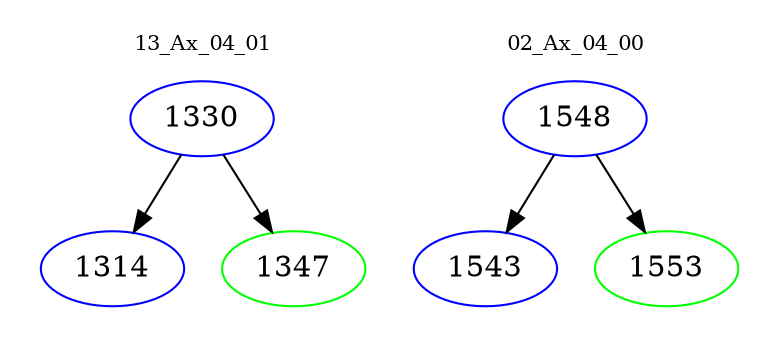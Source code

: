 digraph{
subgraph cluster_0 {
color = white
label = "13_Ax_04_01";
fontsize=10;
T0_1330 [label="1330", color="blue"]
T0_1330 -> T0_1314 [color="black"]
T0_1314 [label="1314", color="blue"]
T0_1330 -> T0_1347 [color="black"]
T0_1347 [label="1347", color="green"]
}
subgraph cluster_1 {
color = white
label = "02_Ax_04_00";
fontsize=10;
T1_1548 [label="1548", color="blue"]
T1_1548 -> T1_1543 [color="black"]
T1_1543 [label="1543", color="blue"]
T1_1548 -> T1_1553 [color="black"]
T1_1553 [label="1553", color="green"]
}
}
